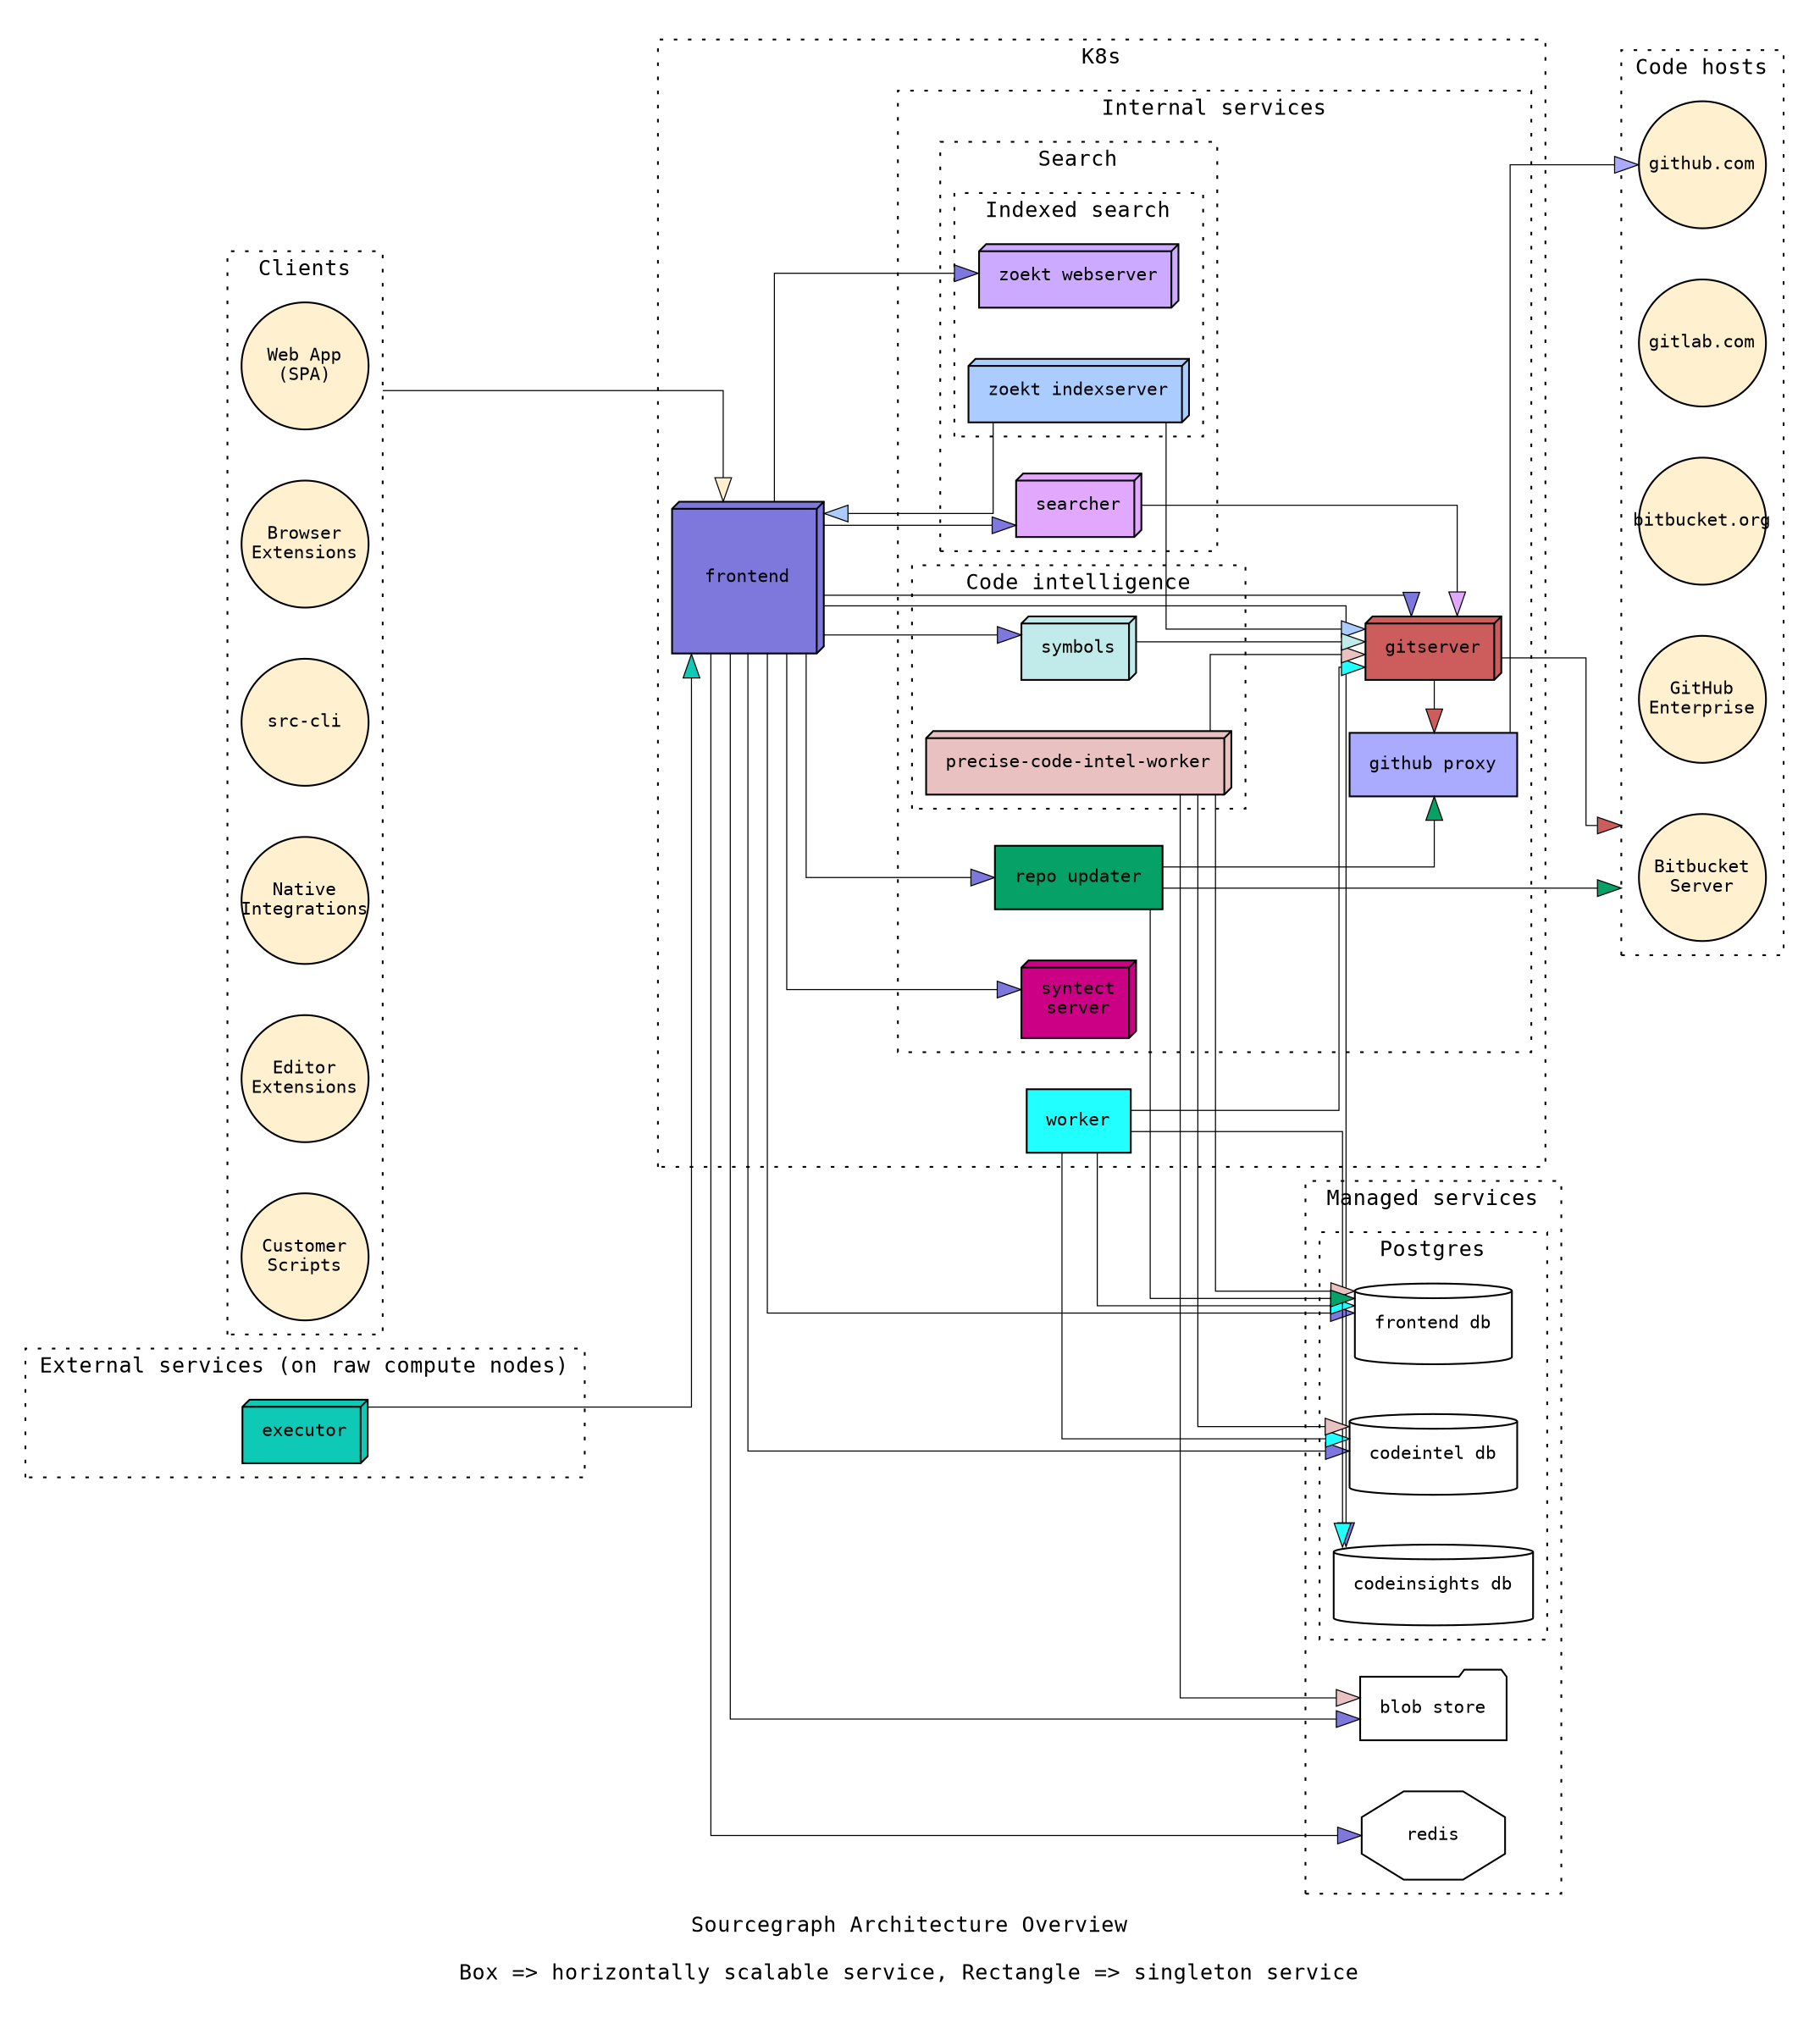 digraph architecture {
    label="Sourcegraph Architecture Overview\n\nBox => horizontally scalable service, Rectangle => singleton service"
    rankdir=LR
    ratio=fill
    ranksep=0.8
    nodesep=0.4
    compound=true
    splines=ortho
    concentrate=true
    stylesheet="./architecture.css"

    graph [
        fontname="Source Code Pro, monospace"
        fontsize=12
        pad=0.2
    ]

    node [
        colorscheme="set312"
        style="filled"
        fillcolor="white"
        shape="rectangle"
        fontname="Source Code Pro, monospace"
        fontsize=10
        margin=0.15
        target="_blank"
    ]

    edge [
        colorscheme="set312"
        penwidth=0.6
        arrowtail=invis
        arrowsize=1.35
    ]

    subgraph cluster_clients {
        label="Clients"
        graph [style="dotted"]
        node [
            shape="circle"
            fixedsize="true"
            width="1"
            fillcolor="#fff0d0"
        ]

        web_app [label="Web App\n(SPA)" URL="https://github.com/sourcegraph/sourcegraph/tree/main/client/web"]
        browser_ext [label="Browser\nExtensions" URL="https://github.com/sourcegraph/sourcegraph/tree/main/client/browser/"]
        src_cli [label="src-cli" URL="https://github.com/sourcegraph/src-cli"]
        native_integrations [label="Native\nIntegrations"]
        editor_ext [label="Editor\nExtensions"]
        customer_scripts [label="Customer\nScripts"]
    }

    subgraph cluster_services {
        label="K8s"
        graph [style="dotted"]

        frontend [
            fixedsize=true
            width=1.2
            height=1.2
            shape="box3d"
            label="frontend"
            fillcolor="#7e78dc"
            URL="https://github.com/sourcegraph/sourcegraph/tree/main/cmd/frontend"
        ]

        worker [
            label="worker"
            fillcolor="#22ffff"
            URL="https://github.com/sourcegraph/sourcegraph/tree/main/enterprise/cmd/worker"
        ]

        subgraph cluster_internal_services {
            label="Internal services"
            graph [style="dotted"]

            subgraph cluster_search {
                label="Search"
                graph [style="dotted"]
                node [fillcolor="#ccaaff"]

                subgraph cluster_zoekt {
                    label="Indexed search"
                    graph [style="dotted"]
                    node [shape="box3d"]

                    zoekt_webserver [
                        label="zoekt webserver"
                        fillcolor="#ccaaff"
                        URL="https://github.com/sourcegraph/zoekt/tree/master/cmd/zoekt-webserver"
                    ]
                    zoekt_indexserver [
                        label="zoekt indexserver"
                        fillcolor="#aaccff"
                        URL="https://github.com/sourcegraph/zoekt/tree/master/cmd/zoekt-sourcegraph-indexserver"
                    ]
                }

                searcher [
                    label="searcher"
                    shape="box3d"
                    fillcolor="#e2a8fd"
                    URL="https://github.com/sourcegraph/sourcegraph/tree/main/cmd/searcher"
                ]
            }

            subgraph cluster_code_intelligence {
                label="Code intelligence"
                graph [style="dotted"]

                codeintel_worker [
                    label="precise-code-intel-worker"
                    shape="box3d"
                    fillcolor="#eac1c1"
                    URL="https://github.com/sourcegraph/sourcegraph/tree/main/enterprise/cmd/precise-code-intel-worker"
                ]

                symbols [
                    label="symbols"
                    shape="box3d"
                    fillcolor="#c1eaea"
                    URL="https://github.com/sourcegraph/sourcegraph/tree/main/cmd/symbols"
                ]
            }

            gitserver [
                label="gitserver"
                fillcolor="#cd5c5c"
                shape="box3d"
                URL="https://github.com/sourcegraph/sourcegraph/tree/main/cmd/gitserver"
            ]

            repo_updater [
                label="repo updater"
                fillcolor="#05a167"
                URL="https://github.com/sourcegraph/sourcegraph/tree/main/cmd/repo-updater"
            ]

            github_proxy [
                label="github proxy"
                fillcolor="#aaaaff"
                URL="https://github.com/sourcegraph/sourcegraph/tree/main/cmd/github-proxy"
            ]

            syntect_server [
                label="syntect\nserver"
                fillcolor="#cc0085"
                shape="box3d"
                URL="https://github.com/sourcegraph/sourcegraph/tree/main/docker-images/syntax-highlighter"
            ]
        }
    }

    subgraph cluster_third_party {
        label="Managed services"
        graph [style="dotted"]

        redis [label="redis", shape="octagon"]
        blob_store [label="blob store", shape="folder"]

        subgraph cluster_databases {
            label="Postgres"
            graph [style="dotted"]
            node [shape="cylinder"]

            postgres [label="frontend db"]
            codeintel_db [label="codeintel db"]
            codeinsights_db [label="codeinsights db"]
        }
    }

    subgraph cluster_external_precise_code_intel {
        label="External services (on raw compute nodes)"
        graph [style="dotted"]

        executor [
            label="executor"
            shape="box3d"
            fillcolor="#0dc9b6"
            URL="https://github.com/sourcegraph/sourcegraph/tree/main/enterprise/cmd/executor"
        ]
    }

    subgraph cluster_codehosts {
        label="Code hosts"
        graph [style="dotted"]
        node  [
            shape="circle"
            fixedsize="true"
            width="1"
            fillcolor="#fff0d0"
        ]

        github_dot_com [label="github.com"]
        gitlab_dot_com [label="gitlab.com"]
        bitbucket_cloud [label="bitbucket.org"]
        github_enterprise [label="GitHub\nEnterprise"]
        bitbucket_server [label="Bitbucket\nServer"]
    }

    /* To/from external services */
    web_app -> frontend[ltail=cluster_clients, fillcolor="#fff0d0"]
    gitserver -> {bitbucket_server} [lhead=cluster_codehosts, fillcolor="#cd5c5c"]
    repo_updater -> {bitbucket_server} [lhead=cluster_codehosts, fillcolor="#05a167"]
    github_proxy -> github_dot_com [fillcolor="#aaaaff"]

    /* To databases */
    frontend -> {postgres, codeintel_db, codeinsights_db} [fillcolor="#7e78dc"]
    frontend -> {redis} [fillcolor="#7e78dc"]
    worker -> {postgres, codeintel_db, codeinsights_db} [fillcolor="#22ffff"]
    codeintel_worker -> {postgres, codeintel_db} [ fillcolor="#eac1c1"]

    /* Internal routes */
    frontend -> {searcher, symbols, blob_store, gitserver, repo_updater, zoekt_webserver, syntect_server} [fillcolor="#7e78dc"]
    searcher -> gitserver [fillcolor="#e2a8fd"]
    symbols -> gitserver [fillcolor="#c1eaea"]
    zoekt_indexserver -> {frontend, gitserver} [fillcolor="#aaccff"]
    worker -> {gitserver} [fillcolor="#22ffff"]
    codeintel_worker -> {gitserver} [fillcolor="#eac1c1"]
    executor -> frontend [fillcolor="#0dc9b6"]

    /* Unconstrained internal routes */
    codeintel_worker -> {blob_store} [fillcolor="#eac1c1", constraint=false]
    gitserver -> {github_proxy} [fillcolor="#cd5c5c", constraint=false]
    repo_updater -> {github_proxy} [fillcolor="#05a167"]
    repo_updater -> {postgres} [fillcolor="#05a167", constraint=false]
}
